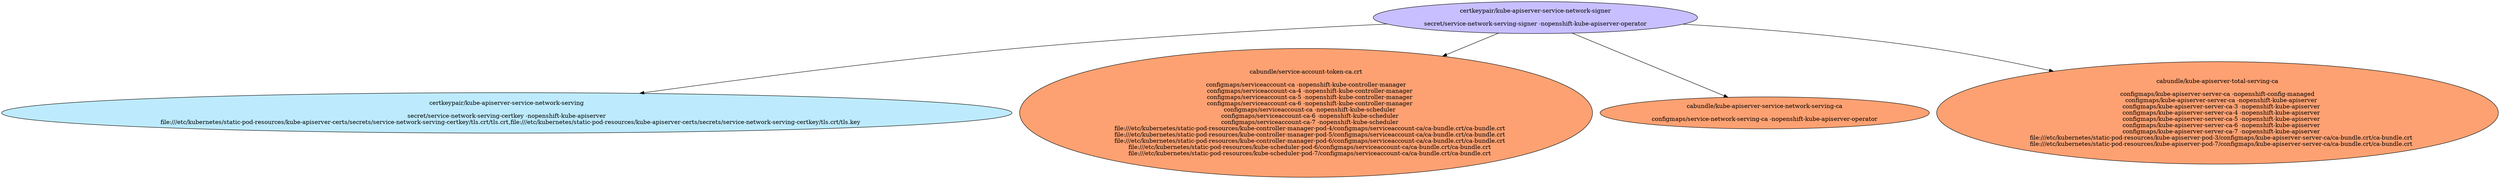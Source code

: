 digraph "Local Certificate" {
  // Node definitions.
  0 [
    label="certkeypair/kube-apiserver-service-network-signer\n\nsecret/service-network-serving-signer -nopenshift-kube-apiserver-operator\n"
    style=filled
    fillcolor="#c7bfff"
  ];
  1 [
    label="certkeypair/kube-apiserver-service-network-serving\n\nsecret/service-network-serving-certkey -nopenshift-kube-apiserver\n    file:///etc/kubernetes/static-pod-resources/kube-apiserver-certs/secrets/service-network-serving-certkey/tls.crt/tls.crt,file:///etc/kubernetes/static-pod-resources/kube-apiserver-certs/secrets/service-network-serving-certkey/tls.crt/tls.key\n"
    style=filled
    fillcolor="#bdebfd"
  ];
  11 [
    label="cabundle/service-account-token-ca.crt\n\nconfigmaps/serviceaccount-ca -nopenshift-kube-controller-manager\n    configmaps/serviceaccount-ca-4 -nopenshift-kube-controller-manager\n    configmaps/serviceaccount-ca-5 -nopenshift-kube-controller-manager\n    configmaps/serviceaccount-ca-6 -nopenshift-kube-controller-manager\n    configmaps/serviceaccount-ca -nopenshift-kube-scheduler\n    configmaps/serviceaccount-ca-6 -nopenshift-kube-scheduler\n    configmaps/serviceaccount-ca-7 -nopenshift-kube-scheduler\n    file:///etc/kubernetes/static-pod-resources/kube-controller-manager-pod-4/configmaps/serviceaccount-ca/ca-bundle.crt/ca-bundle.crt\n    file:///etc/kubernetes/static-pod-resources/kube-controller-manager-pod-5/configmaps/serviceaccount-ca/ca-bundle.crt/ca-bundle.crt\n    file:///etc/kubernetes/static-pod-resources/kube-controller-manager-pod-6/configmaps/serviceaccount-ca/ca-bundle.crt/ca-bundle.crt\n    file:///etc/kubernetes/static-pod-resources/kube-scheduler-pod-6/configmaps/serviceaccount-ca/ca-bundle.crt/ca-bundle.crt\n    file:///etc/kubernetes/static-pod-resources/kube-scheduler-pod-7/configmaps/serviceaccount-ca/ca-bundle.crt/ca-bundle.crt\n"
    style=filled
    fillcolor="#fda172"
  ];
  16 [
    label="cabundle/kube-apiserver-service-network-serving-ca\n\nconfigmaps/service-network-serving-ca -nopenshift-kube-apiserver-operator\n"
    style=filled
    fillcolor="#fda172"
  ];
  17 [
    label="cabundle/kube-apiserver-total-serving-ca\n\nconfigmaps/kube-apiserver-server-ca -nopenshift-config-managed\n    configmaps/kube-apiserver-server-ca -nopenshift-kube-apiserver\n    configmaps/kube-apiserver-server-ca-3 -nopenshift-kube-apiserver\n    configmaps/kube-apiserver-server-ca-4 -nopenshift-kube-apiserver\n    configmaps/kube-apiserver-server-ca-5 -nopenshift-kube-apiserver\n    configmaps/kube-apiserver-server-ca-6 -nopenshift-kube-apiserver\n    configmaps/kube-apiserver-server-ca-7 -nopenshift-kube-apiserver\n    file:///etc/kubernetes/static-pod-resources/kube-apiserver-pod-3/configmaps/kube-apiserver-server-ca/ca-bundle.crt/ca-bundle.crt\n    file:///etc/kubernetes/static-pod-resources/kube-apiserver-pod-7/configmaps/kube-apiserver-server-ca/ca-bundle.crt/ca-bundle.crt\n"
    style=filled
    fillcolor="#fda172"
  ];

  // Edge definitions.
  0 -> 1;
  0 -> 11;
  0 -> 16;
  0 -> 17;
}